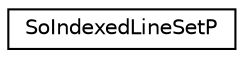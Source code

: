 digraph "Graphical Class Hierarchy"
{
 // LATEX_PDF_SIZE
  edge [fontname="Helvetica",fontsize="10",labelfontname="Helvetica",labelfontsize="10"];
  node [fontname="Helvetica",fontsize="10",shape=record];
  rankdir="LR";
  Node0 [label="SoIndexedLineSetP",height=0.2,width=0.4,color="black", fillcolor="white", style="filled",URL="$classSoIndexedLineSetP.html",tooltip=" "];
}

